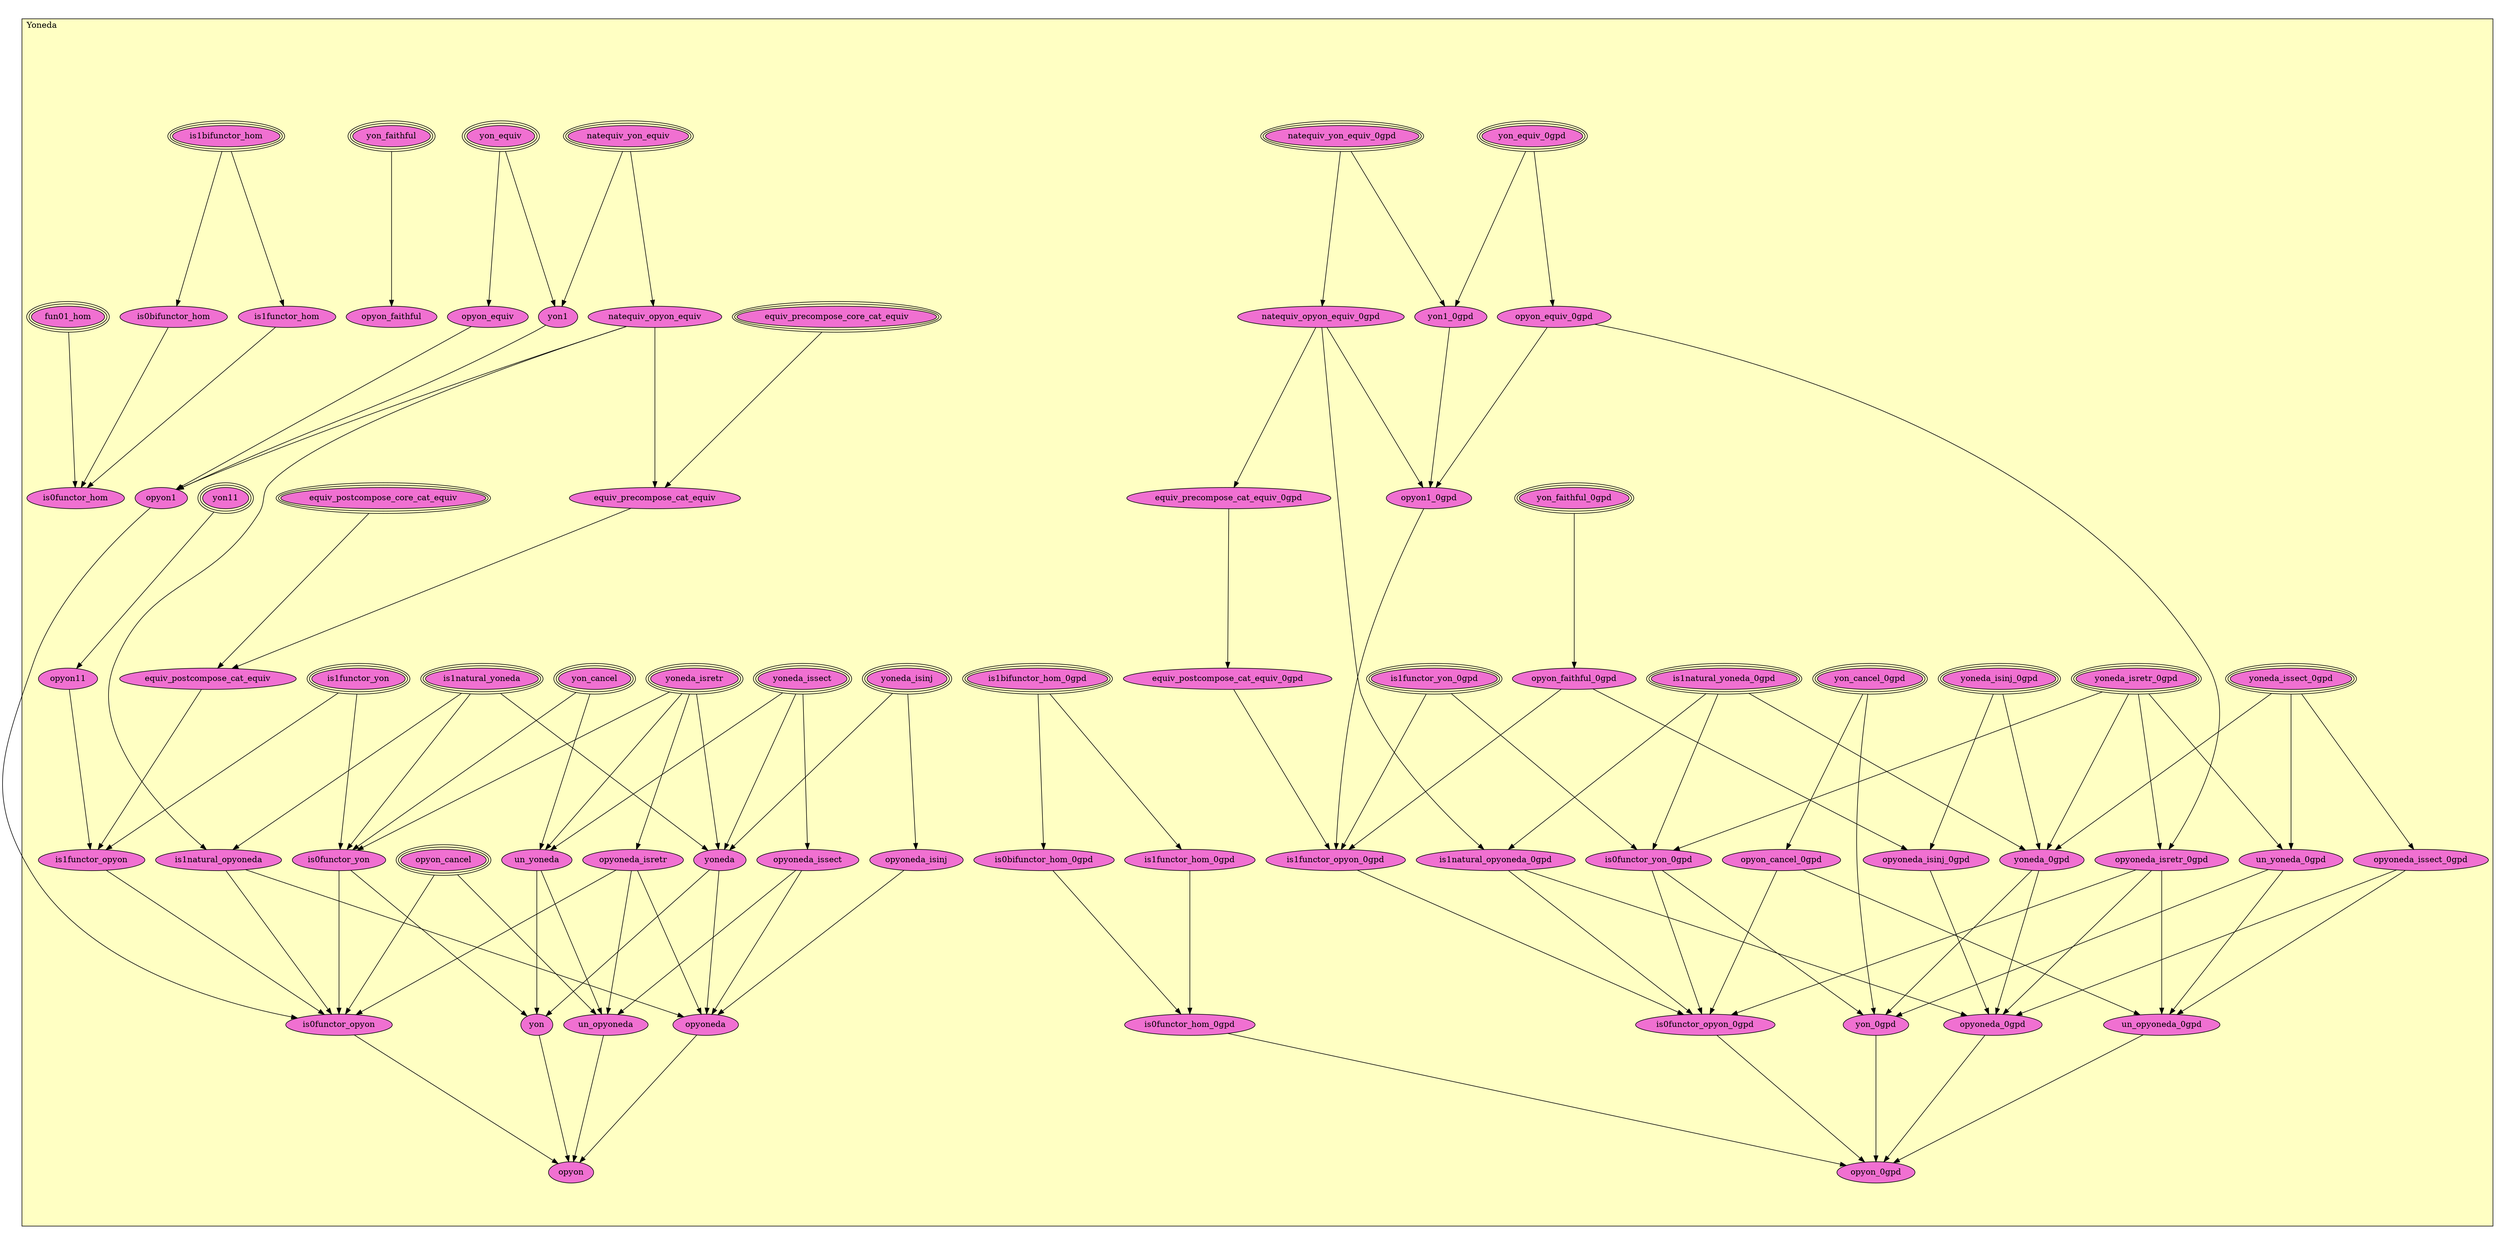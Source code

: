 digraph HoTT_WildCat_Yoneda {
  graph [ratio=0.5]
  node [style=filled]
Yoneda_natequiv_yon_equiv_0gpd [label="natequiv_yon_equiv_0gpd", URL=<Yoneda.html#natequiv_yon_equiv_0gpd>, peripheries=3, fillcolor="#F070D1"] ;
Yoneda_yon_equiv_0gpd [label="yon_equiv_0gpd", URL=<Yoneda.html#yon_equiv_0gpd>, peripheries=3, fillcolor="#F070D1"] ;
Yoneda_yon1_0gpd [label="yon1_0gpd", URL=<Yoneda.html#yon1_0gpd>, fillcolor="#F070D1"] ;
Yoneda_yon_cancel_0gpd [label="yon_cancel_0gpd", URL=<Yoneda.html#yon_cancel_0gpd>, peripheries=3, fillcolor="#F070D1"] ;
Yoneda_yoneda_isretr_0gpd [label="yoneda_isretr_0gpd", URL=<Yoneda.html#yoneda_isretr_0gpd>, peripheries=3, fillcolor="#F070D1"] ;
Yoneda_yoneda_issect_0gpd [label="yoneda_issect_0gpd", URL=<Yoneda.html#yoneda_issect_0gpd>, peripheries=3, fillcolor="#F070D1"] ;
Yoneda_yon_faithful_0gpd [label="yon_faithful_0gpd", URL=<Yoneda.html#yon_faithful_0gpd>, peripheries=3, fillcolor="#F070D1"] ;
Yoneda_yoneda_isinj_0gpd [label="yoneda_isinj_0gpd", URL=<Yoneda.html#yoneda_isinj_0gpd>, peripheries=3, fillcolor="#F070D1"] ;
Yoneda_is1natural_yoneda_0gpd [label="is1natural_yoneda_0gpd", URL=<Yoneda.html#is1natural_yoneda_0gpd>, peripheries=3, fillcolor="#F070D1"] ;
Yoneda_un_yoneda_0gpd [label="un_yoneda_0gpd", URL=<Yoneda.html#un_yoneda_0gpd>, fillcolor="#F070D1"] ;
Yoneda_yoneda_0gpd [label="yoneda_0gpd", URL=<Yoneda.html#yoneda_0gpd>, fillcolor="#F070D1"] ;
Yoneda_is1functor_yon_0gpd [label="is1functor_yon_0gpd", URL=<Yoneda.html#is1functor_yon_0gpd>, peripheries=3, fillcolor="#F070D1"] ;
Yoneda_is0functor_yon_0gpd [label="is0functor_yon_0gpd", URL=<Yoneda.html#is0functor_yon_0gpd>, fillcolor="#F070D1"] ;
Yoneda_yon_0gpd [label="yon_0gpd", URL=<Yoneda.html#yon_0gpd>, fillcolor="#F070D1"] ;
Yoneda_natequiv_yon_equiv [label="natequiv_yon_equiv", URL=<Yoneda.html#natequiv_yon_equiv>, peripheries=3, fillcolor="#F070D1"] ;
Yoneda_yon_equiv [label="yon_equiv", URL=<Yoneda.html#yon_equiv>, peripheries=3, fillcolor="#F070D1"] ;
Yoneda_yon11 [label="yon11", URL=<Yoneda.html#yon11>, peripheries=3, fillcolor="#F070D1"] ;
Yoneda_yon1 [label="yon1", URL=<Yoneda.html#yon1>, fillcolor="#F070D1"] ;
Yoneda_yon_cancel [label="yon_cancel", URL=<Yoneda.html#yon_cancel>, peripheries=3, fillcolor="#F070D1"] ;
Yoneda_yoneda_isretr [label="yoneda_isretr", URL=<Yoneda.html#yoneda_isretr>, peripheries=3, fillcolor="#F070D1"] ;
Yoneda_yoneda_issect [label="yoneda_issect", URL=<Yoneda.html#yoneda_issect>, peripheries=3, fillcolor="#F070D1"] ;
Yoneda_yon_faithful [label="yon_faithful", URL=<Yoneda.html#yon_faithful>, peripheries=3, fillcolor="#F070D1"] ;
Yoneda_yoneda_isinj [label="yoneda_isinj", URL=<Yoneda.html#yoneda_isinj>, peripheries=3, fillcolor="#F070D1"] ;
Yoneda_is1natural_yoneda [label="is1natural_yoneda", URL=<Yoneda.html#is1natural_yoneda>, peripheries=3, fillcolor="#F070D1"] ;
Yoneda_un_yoneda [label="un_yoneda", URL=<Yoneda.html#un_yoneda>, fillcolor="#F070D1"] ;
Yoneda_yoneda [label="yoneda", URL=<Yoneda.html#yoneda>, fillcolor="#F070D1"] ;
Yoneda_is1functor_yon [label="is1functor_yon", URL=<Yoneda.html#is1functor_yon>, peripheries=3, fillcolor="#F070D1"] ;
Yoneda_is0functor_yon [label="is0functor_yon", URL=<Yoneda.html#is0functor_yon>, fillcolor="#F070D1"] ;
Yoneda_yon [label="yon", URL=<Yoneda.html#yon>, fillcolor="#F070D1"] ;
Yoneda_natequiv_opyon_equiv_0gpd [label="natequiv_opyon_equiv_0gpd", URL=<Yoneda.html#natequiv_opyon_equiv_0gpd>, fillcolor="#F070D1"] ;
Yoneda_equiv_precompose_cat_equiv_0gpd [label="equiv_precompose_cat_equiv_0gpd", URL=<Yoneda.html#equiv_precompose_cat_equiv_0gpd>, fillcolor="#F070D1"] ;
Yoneda_equiv_postcompose_cat_equiv_0gpd [label="equiv_postcompose_cat_equiv_0gpd", URL=<Yoneda.html#equiv_postcompose_cat_equiv_0gpd>, fillcolor="#F070D1"] ;
Yoneda_opyon_equiv_0gpd [label="opyon_equiv_0gpd", URL=<Yoneda.html#opyon_equiv_0gpd>, fillcolor="#F070D1"] ;
Yoneda_opyon1_0gpd [label="opyon1_0gpd", URL=<Yoneda.html#opyon1_0gpd>, fillcolor="#F070D1"] ;
Yoneda_opyon_cancel_0gpd [label="opyon_cancel_0gpd", URL=<Yoneda.html#opyon_cancel_0gpd>, fillcolor="#F070D1"] ;
Yoneda_opyoneda_isretr_0gpd [label="opyoneda_isretr_0gpd", URL=<Yoneda.html#opyoneda_isretr_0gpd>, fillcolor="#F070D1"] ;
Yoneda_opyoneda_issect_0gpd [label="opyoneda_issect_0gpd", URL=<Yoneda.html#opyoneda_issect_0gpd>, fillcolor="#F070D1"] ;
Yoneda_opyon_faithful_0gpd [label="opyon_faithful_0gpd", URL=<Yoneda.html#opyon_faithful_0gpd>, fillcolor="#F070D1"] ;
Yoneda_opyoneda_isinj_0gpd [label="opyoneda_isinj_0gpd", URL=<Yoneda.html#opyoneda_isinj_0gpd>, fillcolor="#F070D1"] ;
Yoneda_is1natural_opyoneda_0gpd [label="is1natural_opyoneda_0gpd", URL=<Yoneda.html#is1natural_opyoneda_0gpd>, fillcolor="#F070D1"] ;
Yoneda_un_opyoneda_0gpd [label="un_opyoneda_0gpd", URL=<Yoneda.html#un_opyoneda_0gpd>, fillcolor="#F070D1"] ;
Yoneda_opyoneda_0gpd [label="opyoneda_0gpd", URL=<Yoneda.html#opyoneda_0gpd>, fillcolor="#F070D1"] ;
Yoneda_is1functor_opyon_0gpd [label="is1functor_opyon_0gpd", URL=<Yoneda.html#is1functor_opyon_0gpd>, fillcolor="#F070D1"] ;
Yoneda_is0functor_opyon_0gpd [label="is0functor_opyon_0gpd", URL=<Yoneda.html#is0functor_opyon_0gpd>, fillcolor="#F070D1"] ;
Yoneda_is1bifunctor_hom_0gpd [label="is1bifunctor_hom_0gpd", URL=<Yoneda.html#is1bifunctor_hom_0gpd>, peripheries=3, fillcolor="#F070D1"] ;
Yoneda_is0bifunctor_hom_0gpd [label="is0bifunctor_hom_0gpd", URL=<Yoneda.html#is0bifunctor_hom_0gpd>, fillcolor="#F070D1"] ;
Yoneda_is1functor_hom_0gpd [label="is1functor_hom_0gpd", URL=<Yoneda.html#is1functor_hom_0gpd>, fillcolor="#F070D1"] ;
Yoneda_is0functor_hom_0gpd [label="is0functor_hom_0gpd", URL=<Yoneda.html#is0functor_hom_0gpd>, fillcolor="#F070D1"] ;
Yoneda_opyon_0gpd [label="opyon_0gpd", URL=<Yoneda.html#opyon_0gpd>, fillcolor="#F070D1"] ;
Yoneda_natequiv_opyon_equiv [label="natequiv_opyon_equiv", URL=<Yoneda.html#natequiv_opyon_equiv>, fillcolor="#F070D1"] ;
Yoneda_opyon_equiv [label="opyon_equiv", URL=<Yoneda.html#opyon_equiv>, fillcolor="#F070D1"] ;
Yoneda_opyon11 [label="opyon11", URL=<Yoneda.html#opyon11>, fillcolor="#F070D1"] ;
Yoneda_opyon1 [label="opyon1", URL=<Yoneda.html#opyon1>, fillcolor="#F070D1"] ;
Yoneda_opyon_cancel [label="opyon_cancel", URL=<Yoneda.html#opyon_cancel>, peripheries=3, fillcolor="#F070D1"] ;
Yoneda_opyoneda_isretr [label="opyoneda_isretr", URL=<Yoneda.html#opyoneda_isretr>, fillcolor="#F070D1"] ;
Yoneda_opyoneda_issect [label="opyoneda_issect", URL=<Yoneda.html#opyoneda_issect>, fillcolor="#F070D1"] ;
Yoneda_opyon_faithful [label="opyon_faithful", URL=<Yoneda.html#opyon_faithful>, fillcolor="#F070D1"] ;
Yoneda_opyoneda_isinj [label="opyoneda_isinj", URL=<Yoneda.html#opyoneda_isinj>, fillcolor="#F070D1"] ;
Yoneda_is1natural_opyoneda [label="is1natural_opyoneda", URL=<Yoneda.html#is1natural_opyoneda>, fillcolor="#F070D1"] ;
Yoneda_un_opyoneda [label="un_opyoneda", URL=<Yoneda.html#un_opyoneda>, fillcolor="#F070D1"] ;
Yoneda_opyoneda [label="opyoneda", URL=<Yoneda.html#opyoneda>, fillcolor="#F070D1"] ;
Yoneda_equiv_precompose_core_cat_equiv [label="equiv_precompose_core_cat_equiv", URL=<Yoneda.html#equiv_precompose_core_cat_equiv>, peripheries=3, fillcolor="#F070D1"] ;
Yoneda_equiv_postcompose_core_cat_equiv [label="equiv_postcompose_core_cat_equiv", URL=<Yoneda.html#equiv_postcompose_core_cat_equiv>, peripheries=3, fillcolor="#F070D1"] ;
Yoneda_equiv_precompose_cat_equiv [label="equiv_precompose_cat_equiv", URL=<Yoneda.html#equiv_precompose_cat_equiv>, fillcolor="#F070D1"] ;
Yoneda_equiv_postcompose_cat_equiv [label="equiv_postcompose_cat_equiv", URL=<Yoneda.html#equiv_postcompose_cat_equiv>, fillcolor="#F070D1"] ;
Yoneda_is1functor_opyon [label="is1functor_opyon", URL=<Yoneda.html#is1functor_opyon>, fillcolor="#F070D1"] ;
Yoneda_is0functor_opyon [label="is0functor_opyon", URL=<Yoneda.html#is0functor_opyon>, fillcolor="#F070D1"] ;
Yoneda_opyon [label="opyon", URL=<Yoneda.html#opyon>, fillcolor="#F070D1"] ;
Yoneda_fun01_hom [label="fun01_hom", URL=<Yoneda.html#fun01_hom>, peripheries=3, fillcolor="#F070D1"] ;
Yoneda_is1bifunctor_hom [label="is1bifunctor_hom", URL=<Yoneda.html#is1bifunctor_hom>, peripheries=3, fillcolor="#F070D1"] ;
Yoneda_is0bifunctor_hom [label="is0bifunctor_hom", URL=<Yoneda.html#is0bifunctor_hom>, fillcolor="#F070D1"] ;
Yoneda_is1functor_hom [label="is1functor_hom", URL=<Yoneda.html#is1functor_hom>, fillcolor="#F070D1"] ;
Yoneda_is0functor_hom [label="is0functor_hom", URL=<Yoneda.html#is0functor_hom>, fillcolor="#F070D1"] ;
  Yoneda_natequiv_yon_equiv_0gpd -> Yoneda_yon1_0gpd [] ;
  Yoneda_natequiv_yon_equiv_0gpd -> Yoneda_natequiv_opyon_equiv_0gpd [] ;
  Yoneda_yon_equiv_0gpd -> Yoneda_yon1_0gpd [] ;
  Yoneda_yon_equiv_0gpd -> Yoneda_opyon_equiv_0gpd [] ;
  Yoneda_yon1_0gpd -> Yoneda_opyon1_0gpd [] ;
  Yoneda_yon_cancel_0gpd -> Yoneda_yon_0gpd [] ;
  Yoneda_yon_cancel_0gpd -> Yoneda_opyon_cancel_0gpd [] ;
  Yoneda_yoneda_isretr_0gpd -> Yoneda_un_yoneda_0gpd [] ;
  Yoneda_yoneda_isretr_0gpd -> Yoneda_yoneda_0gpd [] ;
  Yoneda_yoneda_isretr_0gpd -> Yoneda_is0functor_yon_0gpd [] ;
  Yoneda_yoneda_isretr_0gpd -> Yoneda_opyoneda_isretr_0gpd [] ;
  Yoneda_yoneda_issect_0gpd -> Yoneda_un_yoneda_0gpd [] ;
  Yoneda_yoneda_issect_0gpd -> Yoneda_yoneda_0gpd [] ;
  Yoneda_yoneda_issect_0gpd -> Yoneda_opyoneda_issect_0gpd [] ;
  Yoneda_yon_faithful_0gpd -> Yoneda_opyon_faithful_0gpd [] ;
  Yoneda_yoneda_isinj_0gpd -> Yoneda_yoneda_0gpd [] ;
  Yoneda_yoneda_isinj_0gpd -> Yoneda_opyoneda_isinj_0gpd [] ;
  Yoneda_is1natural_yoneda_0gpd -> Yoneda_yoneda_0gpd [] ;
  Yoneda_is1natural_yoneda_0gpd -> Yoneda_is0functor_yon_0gpd [] ;
  Yoneda_is1natural_yoneda_0gpd -> Yoneda_is1natural_opyoneda_0gpd [] ;
  Yoneda_un_yoneda_0gpd -> Yoneda_yon_0gpd [] ;
  Yoneda_un_yoneda_0gpd -> Yoneda_un_opyoneda_0gpd [] ;
  Yoneda_yoneda_0gpd -> Yoneda_yon_0gpd [] ;
  Yoneda_yoneda_0gpd -> Yoneda_opyoneda_0gpd [] ;
  Yoneda_is1functor_yon_0gpd -> Yoneda_is0functor_yon_0gpd [] ;
  Yoneda_is1functor_yon_0gpd -> Yoneda_is1functor_opyon_0gpd [] ;
  Yoneda_is0functor_yon_0gpd -> Yoneda_yon_0gpd [] ;
  Yoneda_is0functor_yon_0gpd -> Yoneda_is0functor_opyon_0gpd [] ;
  Yoneda_yon_0gpd -> Yoneda_opyon_0gpd [] ;
  Yoneda_natequiv_yon_equiv -> Yoneda_yon1 [] ;
  Yoneda_natequiv_yon_equiv -> Yoneda_natequiv_opyon_equiv [] ;
  Yoneda_yon_equiv -> Yoneda_yon1 [] ;
  Yoneda_yon_equiv -> Yoneda_opyon_equiv [] ;
  Yoneda_yon11 -> Yoneda_opyon11 [] ;
  Yoneda_yon1 -> Yoneda_opyon1 [] ;
  Yoneda_yon_cancel -> Yoneda_un_yoneda [] ;
  Yoneda_yon_cancel -> Yoneda_is0functor_yon [] ;
  Yoneda_yoneda_isretr -> Yoneda_un_yoneda [] ;
  Yoneda_yoneda_isretr -> Yoneda_yoneda [] ;
  Yoneda_yoneda_isretr -> Yoneda_is0functor_yon [] ;
  Yoneda_yoneda_isretr -> Yoneda_opyoneda_isretr [] ;
  Yoneda_yoneda_issect -> Yoneda_un_yoneda [] ;
  Yoneda_yoneda_issect -> Yoneda_yoneda [] ;
  Yoneda_yoneda_issect -> Yoneda_opyoneda_issect [] ;
  Yoneda_yon_faithful -> Yoneda_opyon_faithful [] ;
  Yoneda_yoneda_isinj -> Yoneda_yoneda [] ;
  Yoneda_yoneda_isinj -> Yoneda_opyoneda_isinj [] ;
  Yoneda_is1natural_yoneda -> Yoneda_yoneda [] ;
  Yoneda_is1natural_yoneda -> Yoneda_is0functor_yon [] ;
  Yoneda_is1natural_yoneda -> Yoneda_is1natural_opyoneda [] ;
  Yoneda_un_yoneda -> Yoneda_yon [] ;
  Yoneda_un_yoneda -> Yoneda_un_opyoneda [] ;
  Yoneda_yoneda -> Yoneda_yon [] ;
  Yoneda_yoneda -> Yoneda_opyoneda [] ;
  Yoneda_is1functor_yon -> Yoneda_is0functor_yon [] ;
  Yoneda_is1functor_yon -> Yoneda_is1functor_opyon [] ;
  Yoneda_is0functor_yon -> Yoneda_yon [] ;
  Yoneda_is0functor_yon -> Yoneda_is0functor_opyon [] ;
  Yoneda_yon -> Yoneda_opyon [] ;
  Yoneda_natequiv_opyon_equiv_0gpd -> Yoneda_equiv_precompose_cat_equiv_0gpd [] ;
  Yoneda_natequiv_opyon_equiv_0gpd -> Yoneda_opyon1_0gpd [] ;
  Yoneda_natequiv_opyon_equiv_0gpd -> Yoneda_is1natural_opyoneda_0gpd [] ;
  Yoneda_equiv_precompose_cat_equiv_0gpd -> Yoneda_equiv_postcompose_cat_equiv_0gpd [] ;
  Yoneda_equiv_postcompose_cat_equiv_0gpd -> Yoneda_is1functor_opyon_0gpd [] ;
  Yoneda_opyon_equiv_0gpd -> Yoneda_opyon1_0gpd [] ;
  Yoneda_opyon_equiv_0gpd -> Yoneda_opyoneda_isretr_0gpd [] ;
  Yoneda_opyon1_0gpd -> Yoneda_is1functor_opyon_0gpd [] ;
  Yoneda_opyon_cancel_0gpd -> Yoneda_un_opyoneda_0gpd [] ;
  Yoneda_opyon_cancel_0gpd -> Yoneda_is0functor_opyon_0gpd [] ;
  Yoneda_opyoneda_isretr_0gpd -> Yoneda_un_opyoneda_0gpd [] ;
  Yoneda_opyoneda_isretr_0gpd -> Yoneda_opyoneda_0gpd [] ;
  Yoneda_opyoneda_isretr_0gpd -> Yoneda_is0functor_opyon_0gpd [] ;
  Yoneda_opyoneda_issect_0gpd -> Yoneda_un_opyoneda_0gpd [] ;
  Yoneda_opyoneda_issect_0gpd -> Yoneda_opyoneda_0gpd [] ;
  Yoneda_opyon_faithful_0gpd -> Yoneda_opyoneda_isinj_0gpd [] ;
  Yoneda_opyon_faithful_0gpd -> Yoneda_is1functor_opyon_0gpd [] ;
  Yoneda_opyoneda_isinj_0gpd -> Yoneda_opyoneda_0gpd [] ;
  Yoneda_is1natural_opyoneda_0gpd -> Yoneda_opyoneda_0gpd [] ;
  Yoneda_is1natural_opyoneda_0gpd -> Yoneda_is0functor_opyon_0gpd [] ;
  Yoneda_un_opyoneda_0gpd -> Yoneda_opyon_0gpd [] ;
  Yoneda_opyoneda_0gpd -> Yoneda_opyon_0gpd [] ;
  Yoneda_is1functor_opyon_0gpd -> Yoneda_is0functor_opyon_0gpd [] ;
  Yoneda_is0functor_opyon_0gpd -> Yoneda_opyon_0gpd [] ;
  Yoneda_is1bifunctor_hom_0gpd -> Yoneda_is0bifunctor_hom_0gpd [] ;
  Yoneda_is1bifunctor_hom_0gpd -> Yoneda_is1functor_hom_0gpd [] ;
  Yoneda_is0bifunctor_hom_0gpd -> Yoneda_is0functor_hom_0gpd [] ;
  Yoneda_is1functor_hom_0gpd -> Yoneda_is0functor_hom_0gpd [] ;
  Yoneda_is0functor_hom_0gpd -> Yoneda_opyon_0gpd [] ;
  Yoneda_natequiv_opyon_equiv -> Yoneda_opyon1 [] ;
  Yoneda_natequiv_opyon_equiv -> Yoneda_is1natural_opyoneda [] ;
  Yoneda_natequiv_opyon_equiv -> Yoneda_equiv_precompose_cat_equiv [] ;
  Yoneda_opyon_equiv -> Yoneda_opyon1 [] ;
  Yoneda_opyon11 -> Yoneda_is1functor_opyon [] ;
  Yoneda_opyon1 -> Yoneda_is0functor_opyon [] ;
  Yoneda_opyon_cancel -> Yoneda_un_opyoneda [] ;
  Yoneda_opyon_cancel -> Yoneda_is0functor_opyon [] ;
  Yoneda_opyoneda_isretr -> Yoneda_un_opyoneda [] ;
  Yoneda_opyoneda_isretr -> Yoneda_opyoneda [] ;
  Yoneda_opyoneda_isretr -> Yoneda_is0functor_opyon [] ;
  Yoneda_opyoneda_issect -> Yoneda_un_opyoneda [] ;
  Yoneda_opyoneda_issect -> Yoneda_opyoneda [] ;
  Yoneda_opyoneda_isinj -> Yoneda_opyoneda [] ;
  Yoneda_is1natural_opyoneda -> Yoneda_opyoneda [] ;
  Yoneda_is1natural_opyoneda -> Yoneda_is0functor_opyon [] ;
  Yoneda_un_opyoneda -> Yoneda_opyon [] ;
  Yoneda_opyoneda -> Yoneda_opyon [] ;
  Yoneda_equiv_precompose_core_cat_equiv -> Yoneda_equiv_precompose_cat_equiv [] ;
  Yoneda_equiv_postcompose_core_cat_equiv -> Yoneda_equiv_postcompose_cat_equiv [] ;
  Yoneda_equiv_precompose_cat_equiv -> Yoneda_equiv_postcompose_cat_equiv [] ;
  Yoneda_equiv_postcompose_cat_equiv -> Yoneda_is1functor_opyon [] ;
  Yoneda_is1functor_opyon -> Yoneda_is0functor_opyon [] ;
  Yoneda_is0functor_opyon -> Yoneda_opyon [] ;
  Yoneda_fun01_hom -> Yoneda_is0functor_hom [] ;
  Yoneda_is1bifunctor_hom -> Yoneda_is0bifunctor_hom [] ;
  Yoneda_is1bifunctor_hom -> Yoneda_is1functor_hom [] ;
  Yoneda_is0bifunctor_hom -> Yoneda_is0functor_hom [] ;
  Yoneda_is1functor_hom -> Yoneda_is0functor_hom [] ;
subgraph cluster_Yoneda { label="Yoneda"; fillcolor="#FFFFC3"; labeljust=l; style=filled 
Yoneda_is0functor_hom; Yoneda_is1functor_hom; Yoneda_is0bifunctor_hom; Yoneda_is1bifunctor_hom; Yoneda_fun01_hom; Yoneda_opyon; Yoneda_is0functor_opyon; Yoneda_is1functor_opyon; Yoneda_equiv_postcompose_cat_equiv; Yoneda_equiv_precompose_cat_equiv; Yoneda_equiv_postcompose_core_cat_equiv; Yoneda_equiv_precompose_core_cat_equiv; Yoneda_opyoneda; Yoneda_un_opyoneda; Yoneda_is1natural_opyoneda; Yoneda_opyoneda_isinj; Yoneda_opyon_faithful; Yoneda_opyoneda_issect; Yoneda_opyoneda_isretr; Yoneda_opyon_cancel; Yoneda_opyon1; Yoneda_opyon11; Yoneda_opyon_equiv; Yoneda_natequiv_opyon_equiv; Yoneda_opyon_0gpd; Yoneda_is0functor_hom_0gpd; Yoneda_is1functor_hom_0gpd; Yoneda_is0bifunctor_hom_0gpd; Yoneda_is1bifunctor_hom_0gpd; Yoneda_is0functor_opyon_0gpd; Yoneda_is1functor_opyon_0gpd; Yoneda_opyoneda_0gpd; Yoneda_un_opyoneda_0gpd; Yoneda_is1natural_opyoneda_0gpd; Yoneda_opyoneda_isinj_0gpd; Yoneda_opyon_faithful_0gpd; Yoneda_opyoneda_issect_0gpd; Yoneda_opyoneda_isretr_0gpd; Yoneda_opyon_cancel_0gpd; Yoneda_opyon1_0gpd; Yoneda_opyon_equiv_0gpd; Yoneda_equiv_postcompose_cat_equiv_0gpd; Yoneda_equiv_precompose_cat_equiv_0gpd; Yoneda_natequiv_opyon_equiv_0gpd; Yoneda_yon; Yoneda_is0functor_yon; Yoneda_is1functor_yon; Yoneda_yoneda; Yoneda_un_yoneda; Yoneda_is1natural_yoneda; Yoneda_yoneda_isinj; Yoneda_yon_faithful; Yoneda_yoneda_issect; Yoneda_yoneda_isretr; Yoneda_yon_cancel; Yoneda_yon1; Yoneda_yon11; Yoneda_yon_equiv; Yoneda_natequiv_yon_equiv; Yoneda_yon_0gpd; Yoneda_is0functor_yon_0gpd; Yoneda_is1functor_yon_0gpd; Yoneda_yoneda_0gpd; Yoneda_un_yoneda_0gpd; Yoneda_is1natural_yoneda_0gpd; Yoneda_yoneda_isinj_0gpd; Yoneda_yon_faithful_0gpd; Yoneda_yoneda_issect_0gpd; Yoneda_yoneda_isretr_0gpd; Yoneda_yon_cancel_0gpd; Yoneda_yon1_0gpd; Yoneda_yon_equiv_0gpd; Yoneda_natequiv_yon_equiv_0gpd; };
} /* END */

